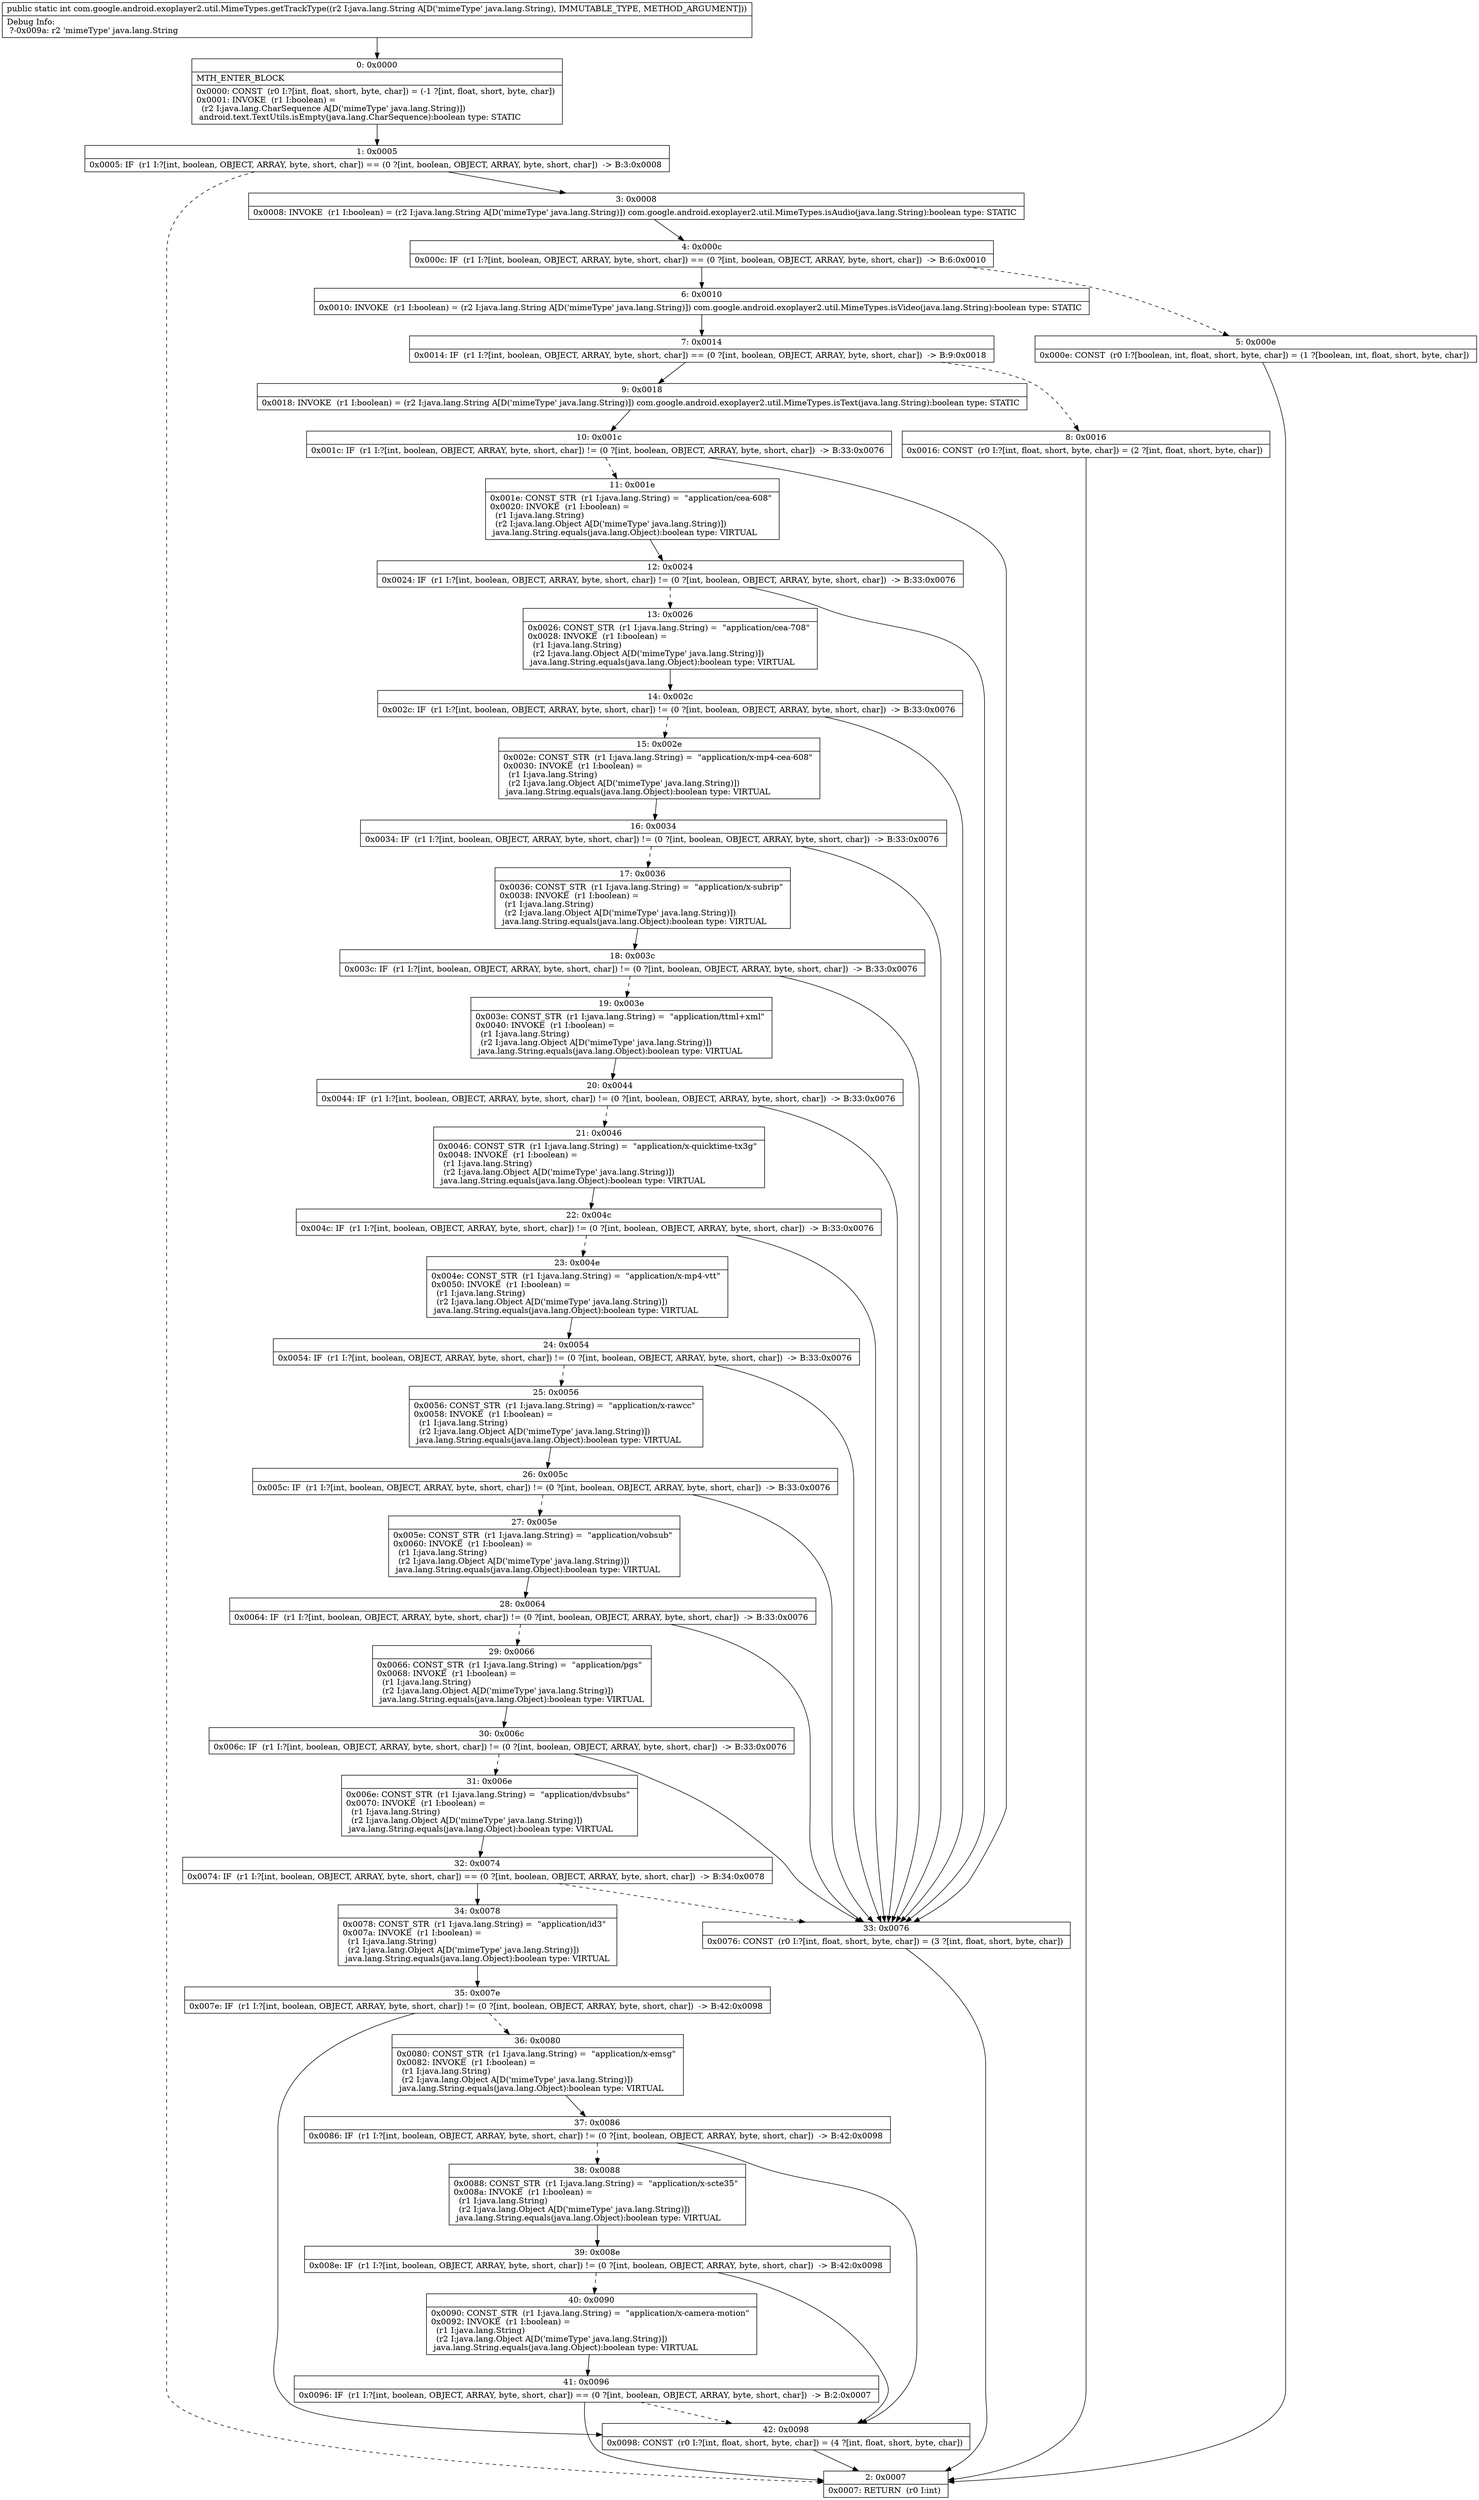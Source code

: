 digraph "CFG forcom.google.android.exoplayer2.util.MimeTypes.getTrackType(Ljava\/lang\/String;)I" {
Node_0 [shape=record,label="{0\:\ 0x0000|MTH_ENTER_BLOCK\l|0x0000: CONST  (r0 I:?[int, float, short, byte, char]) = (\-1 ?[int, float, short, byte, char]) \l0x0001: INVOKE  (r1 I:boolean) = \l  (r2 I:java.lang.CharSequence A[D('mimeType' java.lang.String)])\l android.text.TextUtils.isEmpty(java.lang.CharSequence):boolean type: STATIC \l}"];
Node_1 [shape=record,label="{1\:\ 0x0005|0x0005: IF  (r1 I:?[int, boolean, OBJECT, ARRAY, byte, short, char]) == (0 ?[int, boolean, OBJECT, ARRAY, byte, short, char])  \-\> B:3:0x0008 \l}"];
Node_2 [shape=record,label="{2\:\ 0x0007|0x0007: RETURN  (r0 I:int) \l}"];
Node_3 [shape=record,label="{3\:\ 0x0008|0x0008: INVOKE  (r1 I:boolean) = (r2 I:java.lang.String A[D('mimeType' java.lang.String)]) com.google.android.exoplayer2.util.MimeTypes.isAudio(java.lang.String):boolean type: STATIC \l}"];
Node_4 [shape=record,label="{4\:\ 0x000c|0x000c: IF  (r1 I:?[int, boolean, OBJECT, ARRAY, byte, short, char]) == (0 ?[int, boolean, OBJECT, ARRAY, byte, short, char])  \-\> B:6:0x0010 \l}"];
Node_5 [shape=record,label="{5\:\ 0x000e|0x000e: CONST  (r0 I:?[boolean, int, float, short, byte, char]) = (1 ?[boolean, int, float, short, byte, char]) \l}"];
Node_6 [shape=record,label="{6\:\ 0x0010|0x0010: INVOKE  (r1 I:boolean) = (r2 I:java.lang.String A[D('mimeType' java.lang.String)]) com.google.android.exoplayer2.util.MimeTypes.isVideo(java.lang.String):boolean type: STATIC \l}"];
Node_7 [shape=record,label="{7\:\ 0x0014|0x0014: IF  (r1 I:?[int, boolean, OBJECT, ARRAY, byte, short, char]) == (0 ?[int, boolean, OBJECT, ARRAY, byte, short, char])  \-\> B:9:0x0018 \l}"];
Node_8 [shape=record,label="{8\:\ 0x0016|0x0016: CONST  (r0 I:?[int, float, short, byte, char]) = (2 ?[int, float, short, byte, char]) \l}"];
Node_9 [shape=record,label="{9\:\ 0x0018|0x0018: INVOKE  (r1 I:boolean) = (r2 I:java.lang.String A[D('mimeType' java.lang.String)]) com.google.android.exoplayer2.util.MimeTypes.isText(java.lang.String):boolean type: STATIC \l}"];
Node_10 [shape=record,label="{10\:\ 0x001c|0x001c: IF  (r1 I:?[int, boolean, OBJECT, ARRAY, byte, short, char]) != (0 ?[int, boolean, OBJECT, ARRAY, byte, short, char])  \-\> B:33:0x0076 \l}"];
Node_11 [shape=record,label="{11\:\ 0x001e|0x001e: CONST_STR  (r1 I:java.lang.String) =  \"application\/cea\-608\" \l0x0020: INVOKE  (r1 I:boolean) = \l  (r1 I:java.lang.String)\l  (r2 I:java.lang.Object A[D('mimeType' java.lang.String)])\l java.lang.String.equals(java.lang.Object):boolean type: VIRTUAL \l}"];
Node_12 [shape=record,label="{12\:\ 0x0024|0x0024: IF  (r1 I:?[int, boolean, OBJECT, ARRAY, byte, short, char]) != (0 ?[int, boolean, OBJECT, ARRAY, byte, short, char])  \-\> B:33:0x0076 \l}"];
Node_13 [shape=record,label="{13\:\ 0x0026|0x0026: CONST_STR  (r1 I:java.lang.String) =  \"application\/cea\-708\" \l0x0028: INVOKE  (r1 I:boolean) = \l  (r1 I:java.lang.String)\l  (r2 I:java.lang.Object A[D('mimeType' java.lang.String)])\l java.lang.String.equals(java.lang.Object):boolean type: VIRTUAL \l}"];
Node_14 [shape=record,label="{14\:\ 0x002c|0x002c: IF  (r1 I:?[int, boolean, OBJECT, ARRAY, byte, short, char]) != (0 ?[int, boolean, OBJECT, ARRAY, byte, short, char])  \-\> B:33:0x0076 \l}"];
Node_15 [shape=record,label="{15\:\ 0x002e|0x002e: CONST_STR  (r1 I:java.lang.String) =  \"application\/x\-mp4\-cea\-608\" \l0x0030: INVOKE  (r1 I:boolean) = \l  (r1 I:java.lang.String)\l  (r2 I:java.lang.Object A[D('mimeType' java.lang.String)])\l java.lang.String.equals(java.lang.Object):boolean type: VIRTUAL \l}"];
Node_16 [shape=record,label="{16\:\ 0x0034|0x0034: IF  (r1 I:?[int, boolean, OBJECT, ARRAY, byte, short, char]) != (0 ?[int, boolean, OBJECT, ARRAY, byte, short, char])  \-\> B:33:0x0076 \l}"];
Node_17 [shape=record,label="{17\:\ 0x0036|0x0036: CONST_STR  (r1 I:java.lang.String) =  \"application\/x\-subrip\" \l0x0038: INVOKE  (r1 I:boolean) = \l  (r1 I:java.lang.String)\l  (r2 I:java.lang.Object A[D('mimeType' java.lang.String)])\l java.lang.String.equals(java.lang.Object):boolean type: VIRTUAL \l}"];
Node_18 [shape=record,label="{18\:\ 0x003c|0x003c: IF  (r1 I:?[int, boolean, OBJECT, ARRAY, byte, short, char]) != (0 ?[int, boolean, OBJECT, ARRAY, byte, short, char])  \-\> B:33:0x0076 \l}"];
Node_19 [shape=record,label="{19\:\ 0x003e|0x003e: CONST_STR  (r1 I:java.lang.String) =  \"application\/ttml+xml\" \l0x0040: INVOKE  (r1 I:boolean) = \l  (r1 I:java.lang.String)\l  (r2 I:java.lang.Object A[D('mimeType' java.lang.String)])\l java.lang.String.equals(java.lang.Object):boolean type: VIRTUAL \l}"];
Node_20 [shape=record,label="{20\:\ 0x0044|0x0044: IF  (r1 I:?[int, boolean, OBJECT, ARRAY, byte, short, char]) != (0 ?[int, boolean, OBJECT, ARRAY, byte, short, char])  \-\> B:33:0x0076 \l}"];
Node_21 [shape=record,label="{21\:\ 0x0046|0x0046: CONST_STR  (r1 I:java.lang.String) =  \"application\/x\-quicktime\-tx3g\" \l0x0048: INVOKE  (r1 I:boolean) = \l  (r1 I:java.lang.String)\l  (r2 I:java.lang.Object A[D('mimeType' java.lang.String)])\l java.lang.String.equals(java.lang.Object):boolean type: VIRTUAL \l}"];
Node_22 [shape=record,label="{22\:\ 0x004c|0x004c: IF  (r1 I:?[int, boolean, OBJECT, ARRAY, byte, short, char]) != (0 ?[int, boolean, OBJECT, ARRAY, byte, short, char])  \-\> B:33:0x0076 \l}"];
Node_23 [shape=record,label="{23\:\ 0x004e|0x004e: CONST_STR  (r1 I:java.lang.String) =  \"application\/x\-mp4\-vtt\" \l0x0050: INVOKE  (r1 I:boolean) = \l  (r1 I:java.lang.String)\l  (r2 I:java.lang.Object A[D('mimeType' java.lang.String)])\l java.lang.String.equals(java.lang.Object):boolean type: VIRTUAL \l}"];
Node_24 [shape=record,label="{24\:\ 0x0054|0x0054: IF  (r1 I:?[int, boolean, OBJECT, ARRAY, byte, short, char]) != (0 ?[int, boolean, OBJECT, ARRAY, byte, short, char])  \-\> B:33:0x0076 \l}"];
Node_25 [shape=record,label="{25\:\ 0x0056|0x0056: CONST_STR  (r1 I:java.lang.String) =  \"application\/x\-rawcc\" \l0x0058: INVOKE  (r1 I:boolean) = \l  (r1 I:java.lang.String)\l  (r2 I:java.lang.Object A[D('mimeType' java.lang.String)])\l java.lang.String.equals(java.lang.Object):boolean type: VIRTUAL \l}"];
Node_26 [shape=record,label="{26\:\ 0x005c|0x005c: IF  (r1 I:?[int, boolean, OBJECT, ARRAY, byte, short, char]) != (0 ?[int, boolean, OBJECT, ARRAY, byte, short, char])  \-\> B:33:0x0076 \l}"];
Node_27 [shape=record,label="{27\:\ 0x005e|0x005e: CONST_STR  (r1 I:java.lang.String) =  \"application\/vobsub\" \l0x0060: INVOKE  (r1 I:boolean) = \l  (r1 I:java.lang.String)\l  (r2 I:java.lang.Object A[D('mimeType' java.lang.String)])\l java.lang.String.equals(java.lang.Object):boolean type: VIRTUAL \l}"];
Node_28 [shape=record,label="{28\:\ 0x0064|0x0064: IF  (r1 I:?[int, boolean, OBJECT, ARRAY, byte, short, char]) != (0 ?[int, boolean, OBJECT, ARRAY, byte, short, char])  \-\> B:33:0x0076 \l}"];
Node_29 [shape=record,label="{29\:\ 0x0066|0x0066: CONST_STR  (r1 I:java.lang.String) =  \"application\/pgs\" \l0x0068: INVOKE  (r1 I:boolean) = \l  (r1 I:java.lang.String)\l  (r2 I:java.lang.Object A[D('mimeType' java.lang.String)])\l java.lang.String.equals(java.lang.Object):boolean type: VIRTUAL \l}"];
Node_30 [shape=record,label="{30\:\ 0x006c|0x006c: IF  (r1 I:?[int, boolean, OBJECT, ARRAY, byte, short, char]) != (0 ?[int, boolean, OBJECT, ARRAY, byte, short, char])  \-\> B:33:0x0076 \l}"];
Node_31 [shape=record,label="{31\:\ 0x006e|0x006e: CONST_STR  (r1 I:java.lang.String) =  \"application\/dvbsubs\" \l0x0070: INVOKE  (r1 I:boolean) = \l  (r1 I:java.lang.String)\l  (r2 I:java.lang.Object A[D('mimeType' java.lang.String)])\l java.lang.String.equals(java.lang.Object):boolean type: VIRTUAL \l}"];
Node_32 [shape=record,label="{32\:\ 0x0074|0x0074: IF  (r1 I:?[int, boolean, OBJECT, ARRAY, byte, short, char]) == (0 ?[int, boolean, OBJECT, ARRAY, byte, short, char])  \-\> B:34:0x0078 \l}"];
Node_33 [shape=record,label="{33\:\ 0x0076|0x0076: CONST  (r0 I:?[int, float, short, byte, char]) = (3 ?[int, float, short, byte, char]) \l}"];
Node_34 [shape=record,label="{34\:\ 0x0078|0x0078: CONST_STR  (r1 I:java.lang.String) =  \"application\/id3\" \l0x007a: INVOKE  (r1 I:boolean) = \l  (r1 I:java.lang.String)\l  (r2 I:java.lang.Object A[D('mimeType' java.lang.String)])\l java.lang.String.equals(java.lang.Object):boolean type: VIRTUAL \l}"];
Node_35 [shape=record,label="{35\:\ 0x007e|0x007e: IF  (r1 I:?[int, boolean, OBJECT, ARRAY, byte, short, char]) != (0 ?[int, boolean, OBJECT, ARRAY, byte, short, char])  \-\> B:42:0x0098 \l}"];
Node_36 [shape=record,label="{36\:\ 0x0080|0x0080: CONST_STR  (r1 I:java.lang.String) =  \"application\/x\-emsg\" \l0x0082: INVOKE  (r1 I:boolean) = \l  (r1 I:java.lang.String)\l  (r2 I:java.lang.Object A[D('mimeType' java.lang.String)])\l java.lang.String.equals(java.lang.Object):boolean type: VIRTUAL \l}"];
Node_37 [shape=record,label="{37\:\ 0x0086|0x0086: IF  (r1 I:?[int, boolean, OBJECT, ARRAY, byte, short, char]) != (0 ?[int, boolean, OBJECT, ARRAY, byte, short, char])  \-\> B:42:0x0098 \l}"];
Node_38 [shape=record,label="{38\:\ 0x0088|0x0088: CONST_STR  (r1 I:java.lang.String) =  \"application\/x\-scte35\" \l0x008a: INVOKE  (r1 I:boolean) = \l  (r1 I:java.lang.String)\l  (r2 I:java.lang.Object A[D('mimeType' java.lang.String)])\l java.lang.String.equals(java.lang.Object):boolean type: VIRTUAL \l}"];
Node_39 [shape=record,label="{39\:\ 0x008e|0x008e: IF  (r1 I:?[int, boolean, OBJECT, ARRAY, byte, short, char]) != (0 ?[int, boolean, OBJECT, ARRAY, byte, short, char])  \-\> B:42:0x0098 \l}"];
Node_40 [shape=record,label="{40\:\ 0x0090|0x0090: CONST_STR  (r1 I:java.lang.String) =  \"application\/x\-camera\-motion\" \l0x0092: INVOKE  (r1 I:boolean) = \l  (r1 I:java.lang.String)\l  (r2 I:java.lang.Object A[D('mimeType' java.lang.String)])\l java.lang.String.equals(java.lang.Object):boolean type: VIRTUAL \l}"];
Node_41 [shape=record,label="{41\:\ 0x0096|0x0096: IF  (r1 I:?[int, boolean, OBJECT, ARRAY, byte, short, char]) == (0 ?[int, boolean, OBJECT, ARRAY, byte, short, char])  \-\> B:2:0x0007 \l}"];
Node_42 [shape=record,label="{42\:\ 0x0098|0x0098: CONST  (r0 I:?[int, float, short, byte, char]) = (4 ?[int, float, short, byte, char]) \l}"];
MethodNode[shape=record,label="{public static int com.google.android.exoplayer2.util.MimeTypes.getTrackType((r2 I:java.lang.String A[D('mimeType' java.lang.String), IMMUTABLE_TYPE, METHOD_ARGUMENT]))  | Debug Info:\l  ?\-0x009a: r2 'mimeType' java.lang.String\l}"];
MethodNode -> Node_0;
Node_0 -> Node_1;
Node_1 -> Node_2[style=dashed];
Node_1 -> Node_3;
Node_3 -> Node_4;
Node_4 -> Node_5[style=dashed];
Node_4 -> Node_6;
Node_5 -> Node_2;
Node_6 -> Node_7;
Node_7 -> Node_8[style=dashed];
Node_7 -> Node_9;
Node_8 -> Node_2;
Node_9 -> Node_10;
Node_10 -> Node_11[style=dashed];
Node_10 -> Node_33;
Node_11 -> Node_12;
Node_12 -> Node_13[style=dashed];
Node_12 -> Node_33;
Node_13 -> Node_14;
Node_14 -> Node_15[style=dashed];
Node_14 -> Node_33;
Node_15 -> Node_16;
Node_16 -> Node_17[style=dashed];
Node_16 -> Node_33;
Node_17 -> Node_18;
Node_18 -> Node_19[style=dashed];
Node_18 -> Node_33;
Node_19 -> Node_20;
Node_20 -> Node_21[style=dashed];
Node_20 -> Node_33;
Node_21 -> Node_22;
Node_22 -> Node_23[style=dashed];
Node_22 -> Node_33;
Node_23 -> Node_24;
Node_24 -> Node_25[style=dashed];
Node_24 -> Node_33;
Node_25 -> Node_26;
Node_26 -> Node_27[style=dashed];
Node_26 -> Node_33;
Node_27 -> Node_28;
Node_28 -> Node_29[style=dashed];
Node_28 -> Node_33;
Node_29 -> Node_30;
Node_30 -> Node_31[style=dashed];
Node_30 -> Node_33;
Node_31 -> Node_32;
Node_32 -> Node_33[style=dashed];
Node_32 -> Node_34;
Node_33 -> Node_2;
Node_34 -> Node_35;
Node_35 -> Node_36[style=dashed];
Node_35 -> Node_42;
Node_36 -> Node_37;
Node_37 -> Node_38[style=dashed];
Node_37 -> Node_42;
Node_38 -> Node_39;
Node_39 -> Node_40[style=dashed];
Node_39 -> Node_42;
Node_40 -> Node_41;
Node_41 -> Node_2;
Node_41 -> Node_42[style=dashed];
Node_42 -> Node_2;
}

